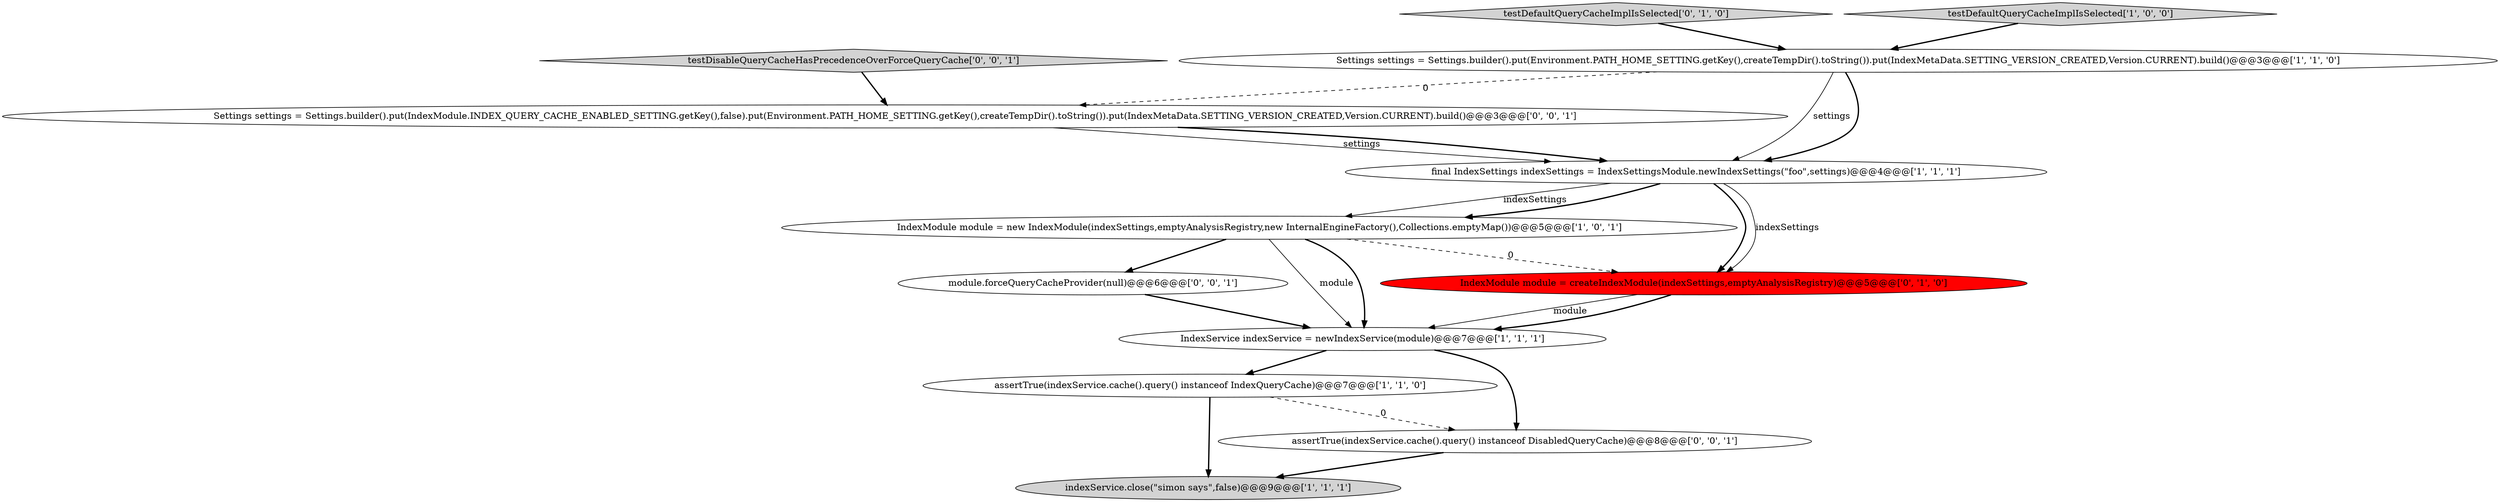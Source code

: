 digraph {
12 [style = filled, label = "testDisableQueryCacheHasPrecedenceOverForceQueryCache['0', '0', '1']", fillcolor = lightgray, shape = diamond image = "AAA0AAABBB3BBB"];
4 [style = filled, label = "indexService.close(\"simon says\",false)@@@9@@@['1', '1', '1']", fillcolor = lightgray, shape = ellipse image = "AAA0AAABBB1BBB"];
8 [style = filled, label = "testDefaultQueryCacheImplIsSelected['0', '1', '0']", fillcolor = lightgray, shape = diamond image = "AAA0AAABBB2BBB"];
9 [style = filled, label = "Settings settings = Settings.builder().put(IndexModule.INDEX_QUERY_CACHE_ENABLED_SETTING.getKey(),false).put(Environment.PATH_HOME_SETTING.getKey(),createTempDir().toString()).put(IndexMetaData.SETTING_VERSION_CREATED,Version.CURRENT).build()@@@3@@@['0', '0', '1']", fillcolor = white, shape = ellipse image = "AAA0AAABBB3BBB"];
11 [style = filled, label = "module.forceQueryCacheProvider(null)@@@6@@@['0', '0', '1']", fillcolor = white, shape = ellipse image = "AAA0AAABBB3BBB"];
2 [style = filled, label = "assertTrue(indexService.cache().query() instanceof IndexQueryCache)@@@7@@@['1', '1', '0']", fillcolor = white, shape = ellipse image = "AAA0AAABBB1BBB"];
0 [style = filled, label = "Settings settings = Settings.builder().put(Environment.PATH_HOME_SETTING.getKey(),createTempDir().toString()).put(IndexMetaData.SETTING_VERSION_CREATED,Version.CURRENT).build()@@@3@@@['1', '1', '0']", fillcolor = white, shape = ellipse image = "AAA0AAABBB1BBB"];
5 [style = filled, label = "final IndexSettings indexSettings = IndexSettingsModule.newIndexSettings(\"foo\",settings)@@@4@@@['1', '1', '1']", fillcolor = white, shape = ellipse image = "AAA0AAABBB1BBB"];
6 [style = filled, label = "IndexService indexService = newIndexService(module)@@@7@@@['1', '1', '1']", fillcolor = white, shape = ellipse image = "AAA0AAABBB1BBB"];
10 [style = filled, label = "assertTrue(indexService.cache().query() instanceof DisabledQueryCache)@@@8@@@['0', '0', '1']", fillcolor = white, shape = ellipse image = "AAA0AAABBB3BBB"];
1 [style = filled, label = "IndexModule module = new IndexModule(indexSettings,emptyAnalysisRegistry,new InternalEngineFactory(),Collections.emptyMap())@@@5@@@['1', '0', '1']", fillcolor = white, shape = ellipse image = "AAA0AAABBB1BBB"];
7 [style = filled, label = "IndexModule module = createIndexModule(indexSettings,emptyAnalysisRegistry)@@@5@@@['0', '1', '0']", fillcolor = red, shape = ellipse image = "AAA1AAABBB2BBB"];
3 [style = filled, label = "testDefaultQueryCacheImplIsSelected['1', '0', '0']", fillcolor = lightgray, shape = diamond image = "AAA0AAABBB1BBB"];
11->6 [style = bold, label=""];
12->9 [style = bold, label=""];
5->1 [style = solid, label="indexSettings"];
2->4 [style = bold, label=""];
3->0 [style = bold, label=""];
2->10 [style = dashed, label="0"];
1->11 [style = bold, label=""];
6->2 [style = bold, label=""];
1->6 [style = solid, label="module"];
8->0 [style = bold, label=""];
5->1 [style = bold, label=""];
7->6 [style = solid, label="module"];
1->6 [style = bold, label=""];
6->10 [style = bold, label=""];
7->6 [style = bold, label=""];
9->5 [style = solid, label="settings"];
10->4 [style = bold, label=""];
9->5 [style = bold, label=""];
5->7 [style = bold, label=""];
0->5 [style = solid, label="settings"];
5->7 [style = solid, label="indexSettings"];
0->9 [style = dashed, label="0"];
1->7 [style = dashed, label="0"];
0->5 [style = bold, label=""];
}
